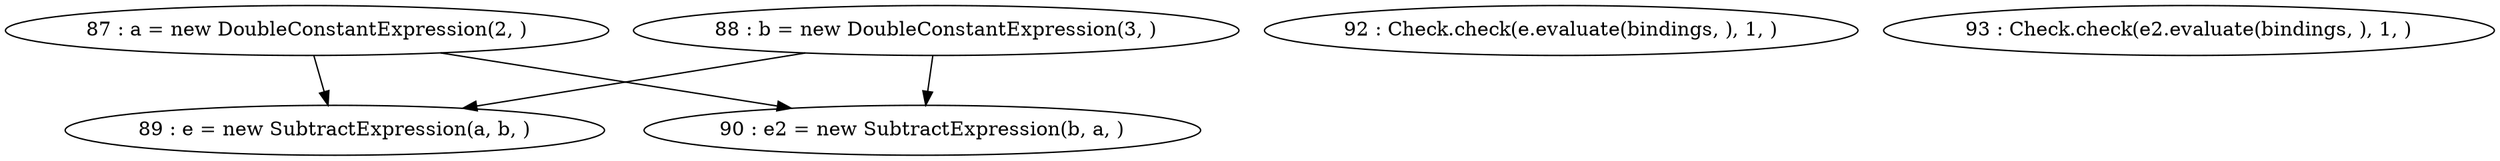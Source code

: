 digraph G {
"87 : a = new DoubleConstantExpression(2, )"
"87 : a = new DoubleConstantExpression(2, )" -> "89 : e = new SubtractExpression(a, b, )"
"87 : a = new DoubleConstantExpression(2, )" -> "90 : e2 = new SubtractExpression(b, a, )"
"88 : b = new DoubleConstantExpression(3, )"
"88 : b = new DoubleConstantExpression(3, )" -> "89 : e = new SubtractExpression(a, b, )"
"88 : b = new DoubleConstantExpression(3, )" -> "90 : e2 = new SubtractExpression(b, a, )"
"89 : e = new SubtractExpression(a, b, )"
"90 : e2 = new SubtractExpression(b, a, )"
"92 : Check.check(e.evaluate(bindings, ), 1, )"
"93 : Check.check(e2.evaluate(bindings, ), 1, )"
}